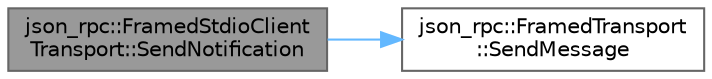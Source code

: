 digraph "json_rpc::FramedStdioClientTransport::SendNotification"
{
 // LATEX_PDF_SIZE
  bgcolor="transparent";
  edge [fontname=Helvetica,fontsize=10,labelfontname=Helvetica,labelfontsize=10];
  node [fontname=Helvetica,fontsize=10,shape=box,height=0.2,width=0.4];
  rankdir="LR";
  Node1 [id="Node000001",label="json_rpc::FramedStdioClient\lTransport::SendNotification",height=0.2,width=0.4,color="gray40", fillcolor="grey60", style="filled", fontcolor="black",tooltip="Sends an RPC notification to the server."];
  Node1 -> Node2 [id="edge1_Node000001_Node000002",color="steelblue1",style="solid",tooltip=" "];
  Node2 [id="Node000002",label="json_rpc::FramedTransport\l::SendMessage",height=0.2,width=0.4,color="grey40", fillcolor="white", style="filled",URL="$classjson__rpc_1_1FramedTransport.html#a067346319d9f5af26a34b63ae91175be",tooltip="Sends a framed message."];
}
